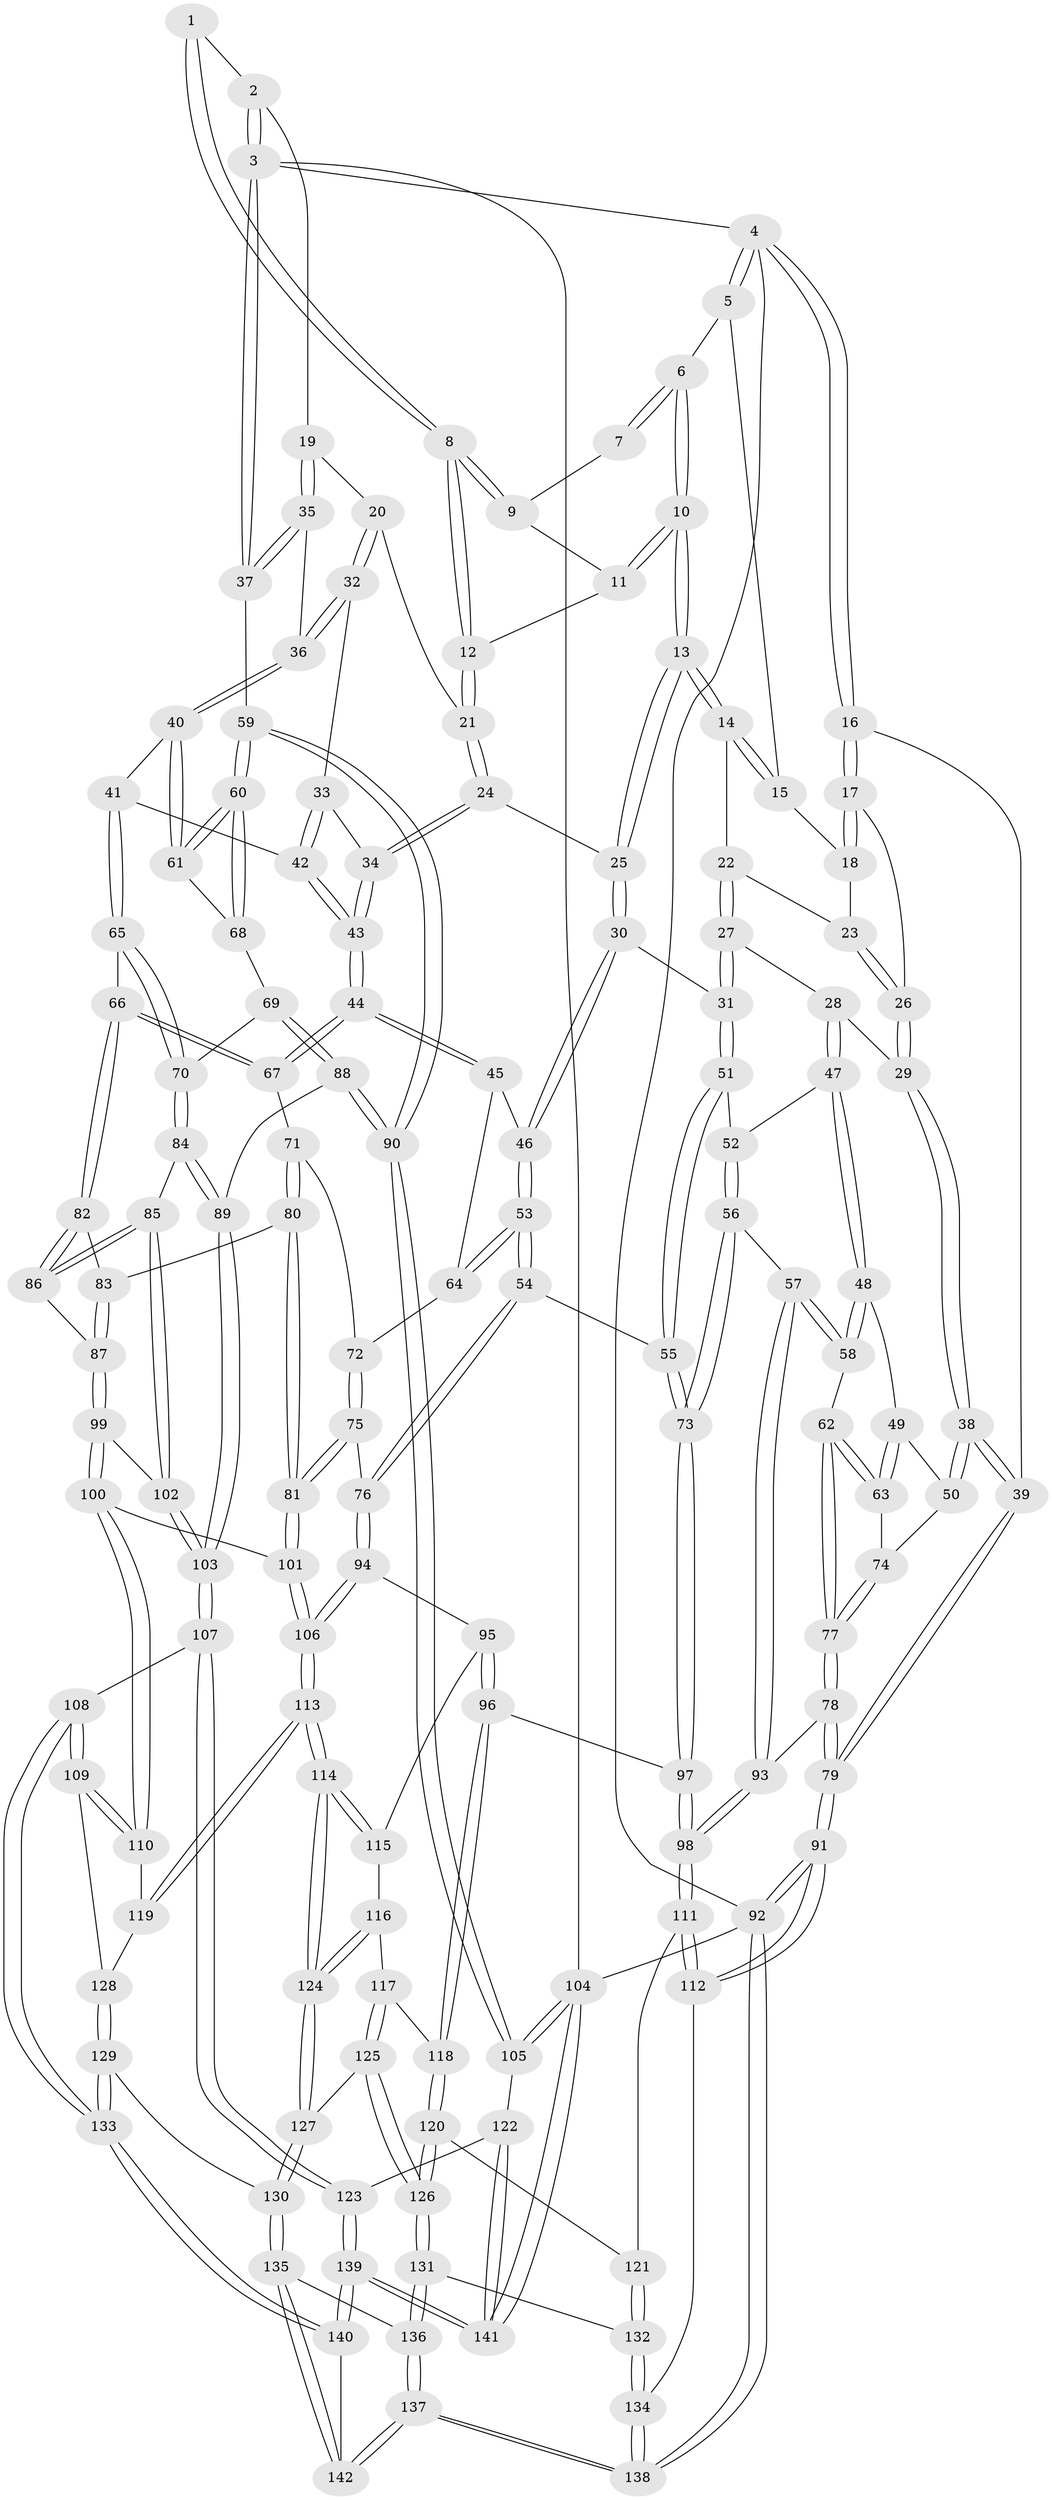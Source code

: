 // Generated by graph-tools (version 1.1) at 2025/51/03/09/25 03:51:03]
// undirected, 142 vertices, 352 edges
graph export_dot {
graph [start="1"]
  node [color=gray90,style=filled];
  1 [pos="+0.8150988309751322+0"];
  2 [pos="+1+0"];
  3 [pos="+1+0"];
  4 [pos="+0+0"];
  5 [pos="+0.2583750609065617+0"];
  6 [pos="+0.48434470858093387+0"];
  7 [pos="+0.6774874084203729+0"];
  8 [pos="+0.7399610303110835+0.08997346360158873"];
  9 [pos="+0.6769139803262928+0"];
  10 [pos="+0.5244417169606727+0.11778876289829286"];
  11 [pos="+0.6544481530474491+0.04854729189567384"];
  12 [pos="+0.7454475572343461+0.12839708315253517"];
  13 [pos="+0.518227032155691+0.17628522087500476"];
  14 [pos="+0.36869863685469334+0.17085837054427938"];
  15 [pos="+0.25215954538826485+0"];
  16 [pos="+0+0"];
  17 [pos="+0.12588172576643292+0.15181490491793329"];
  18 [pos="+0.1751363035975063+0.08237496004345563"];
  19 [pos="+0.8322946775017827+0.15909254629418856"];
  20 [pos="+0.79728448036996+0.1631345647248864"];
  21 [pos="+0.7580478323196805+0.15901467756667215"];
  22 [pos="+0.36077758493817835+0.17696339442828507"];
  23 [pos="+0.31014660996173143+0.1726151112656806"];
  24 [pos="+0.5908927727386839+0.23582673863384654"];
  25 [pos="+0.5547238960272745+0.22401244233077297"];
  26 [pos="+0.13761175790322205+0.20276983636701348"];
  27 [pos="+0.3033469573871103+0.2920256478578555"];
  28 [pos="+0.19235243537951127+0.3017874911728796"];
  29 [pos="+0.13490002109745128+0.23800273932462998"];
  30 [pos="+0.46671810647285666+0.3533628294721689"];
  31 [pos="+0.35265879944612044+0.3633394653003786"];
  32 [pos="+0.7747928710235175+0.3079492822117055"];
  33 [pos="+0.7466316620014837+0.32035537774229833"];
  34 [pos="+0.6449681794179435+0.327652940637847"];
  35 [pos="+0.9313507997343844+0.2427896086694334"];
  36 [pos="+0.8773983165972761+0.368725439201245"];
  37 [pos="+1+0.2084404877333744"];
  38 [pos="+0+0.3652996392944212"];
  39 [pos="+0+0.3606621796038809"];
  40 [pos="+0.8739215656886491+0.3970662202830939"];
  41 [pos="+0.8379008108390954+0.41412978408954004"];
  42 [pos="+0.8082625242028639+0.41466608719121933"];
  43 [pos="+0.6685078732318412+0.4394836938938577"];
  44 [pos="+0.6670525664793592+0.4431044783003024"];
  45 [pos="+0.5329897147474388+0.4463497264483607"];
  46 [pos="+0.47730262477154495+0.4012985605382563"];
  47 [pos="+0.18229401705739656+0.3864577025486976"];
  48 [pos="+0.1722527453393235+0.39476785766954764"];
  49 [pos="+0.09436657334030062+0.4226886395840977"];
  50 [pos="+0+0.404910529160465"];
  51 [pos="+0.31797729913468636+0.44591275089692317"];
  52 [pos="+0.2111038529187634+0.40666155844395996"];
  53 [pos="+0.42296174421089744+0.5001811803305053"];
  54 [pos="+0.37240461789691365+0.5516370973207502"];
  55 [pos="+0.33883537137812986+0.5435589659232944"];
  56 [pos="+0.22434666021759467+0.5795053084866494"];
  57 [pos="+0.17599301232308012+0.571075820823371"];
  58 [pos="+0.17114879517408374+0.5675898858322987"];
  59 [pos="+1+0.4603620066911315"];
  60 [pos="+1+0.460080163232274"];
  61 [pos="+0.8968795044403638+0.41815474043485246"];
  62 [pos="+0.15395824330740382+0.56135742933629"];
  63 [pos="+0.13266737126107503+0.5395041337928801"];
  64 [pos="+0.521879186231854+0.49658670602970834"];
  65 [pos="+0.8018300295446595+0.5536151375869254"];
  66 [pos="+0.6948068926818453+0.5042561003260886"];
  67 [pos="+0.6675913508598262+0.4647027565798869"];
  68 [pos="+0.9144288819031253+0.5379916594894795"];
  69 [pos="+0.901436428655742+0.5766459493942372"];
  70 [pos="+0.8128750059508133+0.5717842063876835"];
  71 [pos="+0.6171882486373149+0.5201644632284707"];
  72 [pos="+0.527876105309108+0.5133485787687956"];
  73 [pos="+0.25545198961288357+0.5899283223818133"];
  74 [pos="+0.042722020564674355+0.5102516572535806"];
  75 [pos="+0.4945399402239792+0.6137292315210342"];
  76 [pos="+0.441347664270467+0.6155839102242547"];
  77 [pos="+0.024470396449030027+0.6041038736662758"];
  78 [pos="+0.004106373640342809+0.6228590160919201"];
  79 [pos="+0+0.621151475317469"];
  80 [pos="+0.5781130688090621+0.6154018735773681"];
  81 [pos="+0.558386101155709+0.6343159891963115"];
  82 [pos="+0.6926920921790479+0.5969439649942041"];
  83 [pos="+0.6711590566969574+0.607948253760513"];
  84 [pos="+0.7833065786138076+0.6245067484503304"];
  85 [pos="+0.755019655552592+0.6450241177460492"];
  86 [pos="+0.7096402853788245+0.6107007627656857"];
  87 [pos="+0.6680040598167641+0.6680872473554909"];
  88 [pos="+0.9790030570354863+0.6920818857699579"];
  89 [pos="+0.8970163295510937+0.7158541183117497"];
  90 [pos="+1+0.7749400877738929"];
  91 [pos="+0+0.9444854279527093"];
  92 [pos="+0+1"];
  93 [pos="+0.0893832064000824+0.7065884253184768"];
  94 [pos="+0.42942980785684276+0.6645783203130982"];
  95 [pos="+0.3716894046386365+0.7290986081109608"];
  96 [pos="+0.2965665158681169+0.7377299730946265"];
  97 [pos="+0.25534022313042887+0.6762819491361592"];
  98 [pos="+0.10338482075269063+0.7714118823218323"];
  99 [pos="+0.6633534475608394+0.7135109762765292"];
  100 [pos="+0.6300822726687104+0.72764691524153"];
  101 [pos="+0.5669703429405005+0.6539539473762737"];
  102 [pos="+0.7387434131518749+0.699785671618334"];
  103 [pos="+0.8037546723682342+0.7781223466541094"];
  104 [pos="+1+1"];
  105 [pos="+1+0.7762649662617299"];
  106 [pos="+0.4881770713872774+0.7735241128943244"];
  107 [pos="+0.7947250121184146+0.823038351703298"];
  108 [pos="+0.6579686433556893+0.867566156334081"];
  109 [pos="+0.6356016728730985+0.8097008049162059"];
  110 [pos="+0.6298413282791074+0.7289778046006766"];
  111 [pos="+0.09776788795199447+0.7937860096059056"];
  112 [pos="+0.07514910325753742+0.8173299642539081"];
  113 [pos="+0.4888636428084037+0.7822871416468002"];
  114 [pos="+0.4545871623722334+0.8098617954609322"];
  115 [pos="+0.3824255440691742+0.7472707711426408"];
  116 [pos="+0.37132641377216447+0.8114667398408968"];
  117 [pos="+0.3420725668497384+0.8168462195922991"];
  118 [pos="+0.29237000334483637+0.758218463253529"];
  119 [pos="+0.48924339030209+0.7823990285534446"];
  120 [pos="+0.2650589827144448+0.7945997785884745"];
  121 [pos="+0.21124998277984403+0.8220803164159731"];
  122 [pos="+0.9990036564213968+0.8745960153866454"];
  123 [pos="+0.8597148974174539+0.9040426148483827"];
  124 [pos="+0.43917399049273675+0.8445522240330151"];
  125 [pos="+0.3347129991354924+0.8805295518721306"];
  126 [pos="+0.31626525894083957+0.8964751050404853"];
  127 [pos="+0.43774700530441707+0.863033187657062"];
  128 [pos="+0.5167434466726355+0.8017504738590833"];
  129 [pos="+0.5689369354105659+0.9255831124379233"];
  130 [pos="+0.4469127106875206+0.8816573651334827"];
  131 [pos="+0.31172112635467725+0.9055793190242261"];
  132 [pos="+0.2403927998994507+0.905103553502692"];
  133 [pos="+0.6181570592037506+0.9587936047813291"];
  134 [pos="+0.17177715471220967+0.9734339353480395"];
  135 [pos="+0.4040660123265137+0.9874134201325684"];
  136 [pos="+0.3147085386518501+0.9130142565689198"];
  137 [pos="+0.1660658533322302+1"];
  138 [pos="+0.15026559096963893+1"];
  139 [pos="+0.7321667925887417+1"];
  140 [pos="+0.6475027165425397+1"];
  141 [pos="+0.8179243222647135+1"];
  142 [pos="+0.45518483089380346+1"];
  1 -- 2;
  1 -- 8;
  1 -- 8;
  2 -- 3;
  2 -- 3;
  2 -- 19;
  3 -- 4;
  3 -- 37;
  3 -- 37;
  3 -- 104;
  4 -- 5;
  4 -- 5;
  4 -- 16;
  4 -- 16;
  4 -- 92;
  5 -- 6;
  5 -- 15;
  6 -- 7;
  6 -- 7;
  6 -- 10;
  6 -- 10;
  7 -- 9;
  8 -- 9;
  8 -- 9;
  8 -- 12;
  8 -- 12;
  9 -- 11;
  10 -- 11;
  10 -- 11;
  10 -- 13;
  10 -- 13;
  11 -- 12;
  12 -- 21;
  12 -- 21;
  13 -- 14;
  13 -- 14;
  13 -- 25;
  13 -- 25;
  14 -- 15;
  14 -- 15;
  14 -- 22;
  15 -- 18;
  16 -- 17;
  16 -- 17;
  16 -- 39;
  17 -- 18;
  17 -- 18;
  17 -- 26;
  18 -- 23;
  19 -- 20;
  19 -- 35;
  19 -- 35;
  20 -- 21;
  20 -- 32;
  20 -- 32;
  21 -- 24;
  21 -- 24;
  22 -- 23;
  22 -- 27;
  22 -- 27;
  23 -- 26;
  23 -- 26;
  24 -- 25;
  24 -- 34;
  24 -- 34;
  25 -- 30;
  25 -- 30;
  26 -- 29;
  26 -- 29;
  27 -- 28;
  27 -- 31;
  27 -- 31;
  28 -- 29;
  28 -- 47;
  28 -- 47;
  29 -- 38;
  29 -- 38;
  30 -- 31;
  30 -- 46;
  30 -- 46;
  31 -- 51;
  31 -- 51;
  32 -- 33;
  32 -- 36;
  32 -- 36;
  33 -- 34;
  33 -- 42;
  33 -- 42;
  34 -- 43;
  34 -- 43;
  35 -- 36;
  35 -- 37;
  35 -- 37;
  36 -- 40;
  36 -- 40;
  37 -- 59;
  38 -- 39;
  38 -- 39;
  38 -- 50;
  38 -- 50;
  39 -- 79;
  39 -- 79;
  40 -- 41;
  40 -- 61;
  40 -- 61;
  41 -- 42;
  41 -- 65;
  41 -- 65;
  42 -- 43;
  42 -- 43;
  43 -- 44;
  43 -- 44;
  44 -- 45;
  44 -- 45;
  44 -- 67;
  44 -- 67;
  45 -- 46;
  45 -- 64;
  46 -- 53;
  46 -- 53;
  47 -- 48;
  47 -- 48;
  47 -- 52;
  48 -- 49;
  48 -- 58;
  48 -- 58;
  49 -- 50;
  49 -- 63;
  49 -- 63;
  50 -- 74;
  51 -- 52;
  51 -- 55;
  51 -- 55;
  52 -- 56;
  52 -- 56;
  53 -- 54;
  53 -- 54;
  53 -- 64;
  53 -- 64;
  54 -- 55;
  54 -- 76;
  54 -- 76;
  55 -- 73;
  55 -- 73;
  56 -- 57;
  56 -- 73;
  56 -- 73;
  57 -- 58;
  57 -- 58;
  57 -- 93;
  57 -- 93;
  58 -- 62;
  59 -- 60;
  59 -- 60;
  59 -- 90;
  59 -- 90;
  60 -- 61;
  60 -- 61;
  60 -- 68;
  60 -- 68;
  61 -- 68;
  62 -- 63;
  62 -- 63;
  62 -- 77;
  62 -- 77;
  63 -- 74;
  64 -- 72;
  65 -- 66;
  65 -- 70;
  65 -- 70;
  66 -- 67;
  66 -- 67;
  66 -- 82;
  66 -- 82;
  67 -- 71;
  68 -- 69;
  69 -- 70;
  69 -- 88;
  69 -- 88;
  70 -- 84;
  70 -- 84;
  71 -- 72;
  71 -- 80;
  71 -- 80;
  72 -- 75;
  72 -- 75;
  73 -- 97;
  73 -- 97;
  74 -- 77;
  74 -- 77;
  75 -- 76;
  75 -- 81;
  75 -- 81;
  76 -- 94;
  76 -- 94;
  77 -- 78;
  77 -- 78;
  78 -- 79;
  78 -- 79;
  78 -- 93;
  79 -- 91;
  79 -- 91;
  80 -- 81;
  80 -- 81;
  80 -- 83;
  81 -- 101;
  81 -- 101;
  82 -- 83;
  82 -- 86;
  82 -- 86;
  83 -- 87;
  83 -- 87;
  84 -- 85;
  84 -- 89;
  84 -- 89;
  85 -- 86;
  85 -- 86;
  85 -- 102;
  85 -- 102;
  86 -- 87;
  87 -- 99;
  87 -- 99;
  88 -- 89;
  88 -- 90;
  88 -- 90;
  89 -- 103;
  89 -- 103;
  90 -- 105;
  90 -- 105;
  91 -- 92;
  91 -- 92;
  91 -- 112;
  91 -- 112;
  92 -- 138;
  92 -- 138;
  92 -- 104;
  93 -- 98;
  93 -- 98;
  94 -- 95;
  94 -- 106;
  94 -- 106;
  95 -- 96;
  95 -- 96;
  95 -- 115;
  96 -- 97;
  96 -- 118;
  96 -- 118;
  97 -- 98;
  97 -- 98;
  98 -- 111;
  98 -- 111;
  99 -- 100;
  99 -- 100;
  99 -- 102;
  100 -- 101;
  100 -- 110;
  100 -- 110;
  101 -- 106;
  101 -- 106;
  102 -- 103;
  102 -- 103;
  103 -- 107;
  103 -- 107;
  104 -- 105;
  104 -- 105;
  104 -- 141;
  104 -- 141;
  105 -- 122;
  106 -- 113;
  106 -- 113;
  107 -- 108;
  107 -- 123;
  107 -- 123;
  108 -- 109;
  108 -- 109;
  108 -- 133;
  108 -- 133;
  109 -- 110;
  109 -- 110;
  109 -- 128;
  110 -- 119;
  111 -- 112;
  111 -- 112;
  111 -- 121;
  112 -- 134;
  113 -- 114;
  113 -- 114;
  113 -- 119;
  113 -- 119;
  114 -- 115;
  114 -- 115;
  114 -- 124;
  114 -- 124;
  115 -- 116;
  116 -- 117;
  116 -- 124;
  116 -- 124;
  117 -- 118;
  117 -- 125;
  117 -- 125;
  118 -- 120;
  118 -- 120;
  119 -- 128;
  120 -- 121;
  120 -- 126;
  120 -- 126;
  121 -- 132;
  121 -- 132;
  122 -- 123;
  122 -- 141;
  122 -- 141;
  123 -- 139;
  123 -- 139;
  124 -- 127;
  124 -- 127;
  125 -- 126;
  125 -- 126;
  125 -- 127;
  126 -- 131;
  126 -- 131;
  127 -- 130;
  127 -- 130;
  128 -- 129;
  128 -- 129;
  129 -- 130;
  129 -- 133;
  129 -- 133;
  130 -- 135;
  130 -- 135;
  131 -- 132;
  131 -- 136;
  131 -- 136;
  132 -- 134;
  132 -- 134;
  133 -- 140;
  133 -- 140;
  134 -- 138;
  134 -- 138;
  135 -- 136;
  135 -- 142;
  135 -- 142;
  136 -- 137;
  136 -- 137;
  137 -- 138;
  137 -- 138;
  137 -- 142;
  137 -- 142;
  139 -- 140;
  139 -- 140;
  139 -- 141;
  139 -- 141;
  140 -- 142;
}
